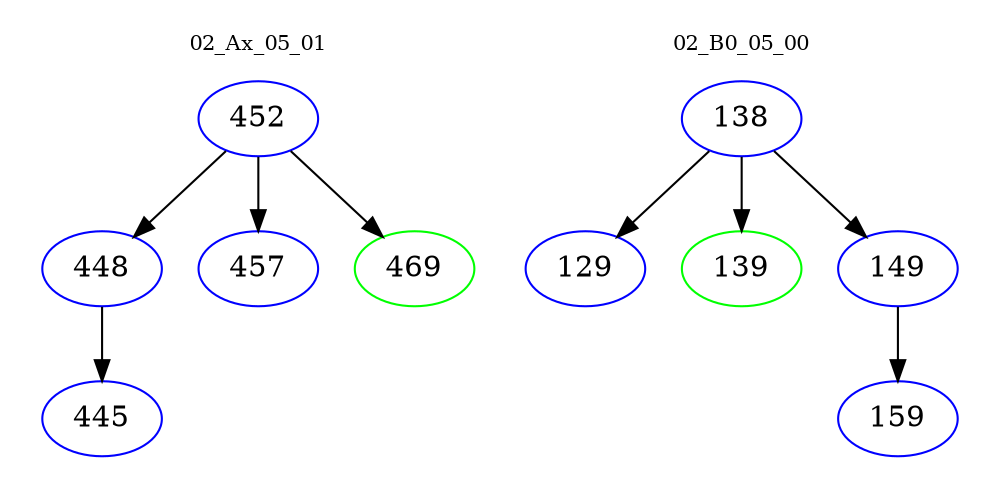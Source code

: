 digraph{
subgraph cluster_0 {
color = white
label = "02_Ax_05_01";
fontsize=10;
T0_452 [label="452", color="blue"]
T0_452 -> T0_448 [color="black"]
T0_448 [label="448", color="blue"]
T0_448 -> T0_445 [color="black"]
T0_445 [label="445", color="blue"]
T0_452 -> T0_457 [color="black"]
T0_457 [label="457", color="blue"]
T0_452 -> T0_469 [color="black"]
T0_469 [label="469", color="green"]
}
subgraph cluster_1 {
color = white
label = "02_B0_05_00";
fontsize=10;
T1_138 [label="138", color="blue"]
T1_138 -> T1_129 [color="black"]
T1_129 [label="129", color="blue"]
T1_138 -> T1_139 [color="black"]
T1_139 [label="139", color="green"]
T1_138 -> T1_149 [color="black"]
T1_149 [label="149", color="blue"]
T1_149 -> T1_159 [color="black"]
T1_159 [label="159", color="blue"]
}
}
